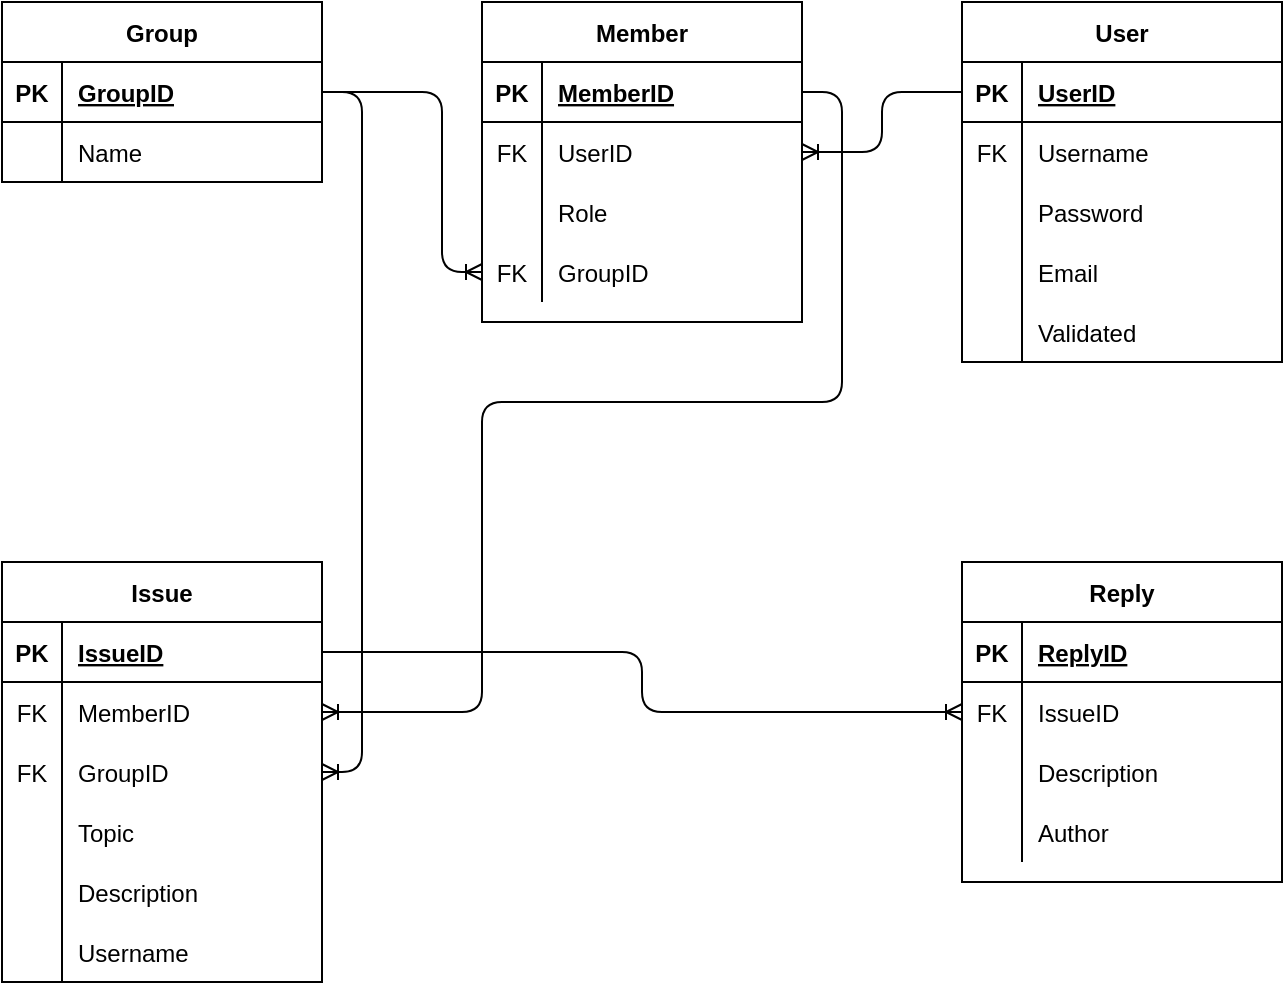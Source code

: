 <mxfile version="13.8.5" type="github">
  <diagram id="bxU3fk7m5OpbvBLP904j" name="Page-1">
    <mxGraphModel dx="1038" dy="575" grid="1" gridSize="10" guides="1" tooltips="1" connect="1" arrows="1" fold="1" page="1" pageScale="1" pageWidth="850" pageHeight="1100" math="0" shadow="0">
      <root>
        <mxCell id="0" />
        <mxCell id="1" parent="0" />
        <mxCell id="K057KEZizGarsnSes37f-97" style="edgeStyle=orthogonalEdgeStyle;rounded=1;orthogonalLoop=1;jettySize=auto;html=1;exitX=1;exitY=0.5;exitDx=0;exitDy=0;entryX=0;entryY=0.5;entryDx=0;entryDy=0;startArrow=none;startFill=0;endArrow=ERoneToMany;endFill=0;" parent="1" source="K057KEZizGarsnSes37f-45" target="K057KEZizGarsnSes37f-88" edge="1">
          <mxGeometry relative="1" as="geometry">
            <Array as="points">
              <mxPoint x="400" y="365" />
              <mxPoint x="400" y="395" />
            </Array>
          </mxGeometry>
        </mxCell>
        <mxCell id="K057KEZizGarsnSes37f-1" value="User" style="shape=table;startSize=30;container=1;collapsible=1;childLayout=tableLayout;fixedRows=1;rowLines=0;fontStyle=1;align=center;resizeLast=1;" parent="1" vertex="1">
          <mxGeometry x="560" y="40" width="160" height="180" as="geometry" />
        </mxCell>
        <mxCell id="K057KEZizGarsnSes37f-2" value="" style="shape=partialRectangle;collapsible=0;dropTarget=0;pointerEvents=0;fillColor=none;top=0;left=0;bottom=1;right=0;points=[[0,0.5],[1,0.5]];portConstraint=eastwest;" parent="K057KEZizGarsnSes37f-1" vertex="1">
          <mxGeometry y="30" width="160" height="30" as="geometry" />
        </mxCell>
        <mxCell id="K057KEZizGarsnSes37f-3" value="PK" style="shape=partialRectangle;connectable=0;fillColor=none;top=0;left=0;bottom=0;right=0;fontStyle=1;overflow=hidden;" parent="K057KEZizGarsnSes37f-2" vertex="1">
          <mxGeometry width="30" height="30" as="geometry" />
        </mxCell>
        <mxCell id="K057KEZizGarsnSes37f-4" value="UserID" style="shape=partialRectangle;connectable=0;fillColor=none;top=0;left=0;bottom=0;right=0;align=left;spacingLeft=6;fontStyle=5;overflow=hidden;" parent="K057KEZizGarsnSes37f-2" vertex="1">
          <mxGeometry x="30" width="130" height="30" as="geometry" />
        </mxCell>
        <mxCell id="K057KEZizGarsnSes37f-5" value="" style="shape=partialRectangle;collapsible=0;dropTarget=0;pointerEvents=0;fillColor=none;top=0;left=0;bottom=0;right=0;points=[[0,0.5],[1,0.5]];portConstraint=eastwest;" parent="K057KEZizGarsnSes37f-1" vertex="1">
          <mxGeometry y="60" width="160" height="30" as="geometry" />
        </mxCell>
        <mxCell id="K057KEZizGarsnSes37f-6" value="FK" style="shape=partialRectangle;connectable=0;fillColor=none;top=0;left=0;bottom=0;right=0;editable=1;overflow=hidden;" parent="K057KEZizGarsnSes37f-5" vertex="1">
          <mxGeometry width="30" height="30" as="geometry" />
        </mxCell>
        <mxCell id="K057KEZizGarsnSes37f-7" value="Username" style="shape=partialRectangle;connectable=0;fillColor=none;top=0;left=0;bottom=0;right=0;align=left;spacingLeft=6;overflow=hidden;" parent="K057KEZizGarsnSes37f-5" vertex="1">
          <mxGeometry x="30" width="130" height="30" as="geometry" />
        </mxCell>
        <mxCell id="K057KEZizGarsnSes37f-8" value="" style="shape=partialRectangle;collapsible=0;dropTarget=0;pointerEvents=0;fillColor=none;top=0;left=0;bottom=0;right=0;points=[[0,0.5],[1,0.5]];portConstraint=eastwest;" parent="K057KEZizGarsnSes37f-1" vertex="1">
          <mxGeometry y="90" width="160" height="30" as="geometry" />
        </mxCell>
        <mxCell id="K057KEZizGarsnSes37f-9" value="" style="shape=partialRectangle;connectable=0;fillColor=none;top=0;left=0;bottom=0;right=0;editable=1;overflow=hidden;" parent="K057KEZizGarsnSes37f-8" vertex="1">
          <mxGeometry width="30" height="30" as="geometry" />
        </mxCell>
        <mxCell id="K057KEZizGarsnSes37f-10" value="Password" style="shape=partialRectangle;connectable=0;fillColor=none;top=0;left=0;bottom=0;right=0;align=left;spacingLeft=6;overflow=hidden;" parent="K057KEZizGarsnSes37f-8" vertex="1">
          <mxGeometry x="30" width="130" height="30" as="geometry" />
        </mxCell>
        <mxCell id="K057KEZizGarsnSes37f-11" value="" style="shape=partialRectangle;collapsible=0;dropTarget=0;pointerEvents=0;fillColor=none;top=0;left=0;bottom=0;right=0;points=[[0,0.5],[1,0.5]];portConstraint=eastwest;" parent="K057KEZizGarsnSes37f-1" vertex="1">
          <mxGeometry y="120" width="160" height="30" as="geometry" />
        </mxCell>
        <mxCell id="K057KEZizGarsnSes37f-12" value="" style="shape=partialRectangle;connectable=0;fillColor=none;top=0;left=0;bottom=0;right=0;editable=1;overflow=hidden;" parent="K057KEZizGarsnSes37f-11" vertex="1">
          <mxGeometry width="30" height="30" as="geometry" />
        </mxCell>
        <mxCell id="K057KEZizGarsnSes37f-13" value="Email" style="shape=partialRectangle;connectable=0;fillColor=none;top=0;left=0;bottom=0;right=0;align=left;spacingLeft=6;overflow=hidden;" parent="K057KEZizGarsnSes37f-11" vertex="1">
          <mxGeometry x="30" width="130" height="30" as="geometry" />
        </mxCell>
        <mxCell id="gorFcoBJhtHLjQZS5to7-1" value="" style="shape=partialRectangle;collapsible=0;dropTarget=0;pointerEvents=0;fillColor=none;top=0;left=0;bottom=0;right=0;points=[[0,0.5],[1,0.5]];portConstraint=eastwest;" parent="K057KEZizGarsnSes37f-1" vertex="1">
          <mxGeometry y="150" width="160" height="30" as="geometry" />
        </mxCell>
        <mxCell id="gorFcoBJhtHLjQZS5to7-2" value="" style="shape=partialRectangle;connectable=0;fillColor=none;top=0;left=0;bottom=0;right=0;editable=1;overflow=hidden;" parent="gorFcoBJhtHLjQZS5to7-1" vertex="1">
          <mxGeometry width="30" height="30" as="geometry" />
        </mxCell>
        <mxCell id="gorFcoBJhtHLjQZS5to7-3" value="Validated" style="shape=partialRectangle;connectable=0;fillColor=none;top=0;left=0;bottom=0;right=0;align=left;spacingLeft=6;overflow=hidden;" parent="gorFcoBJhtHLjQZS5to7-1" vertex="1">
          <mxGeometry x="30" width="130" height="30" as="geometry" />
        </mxCell>
        <mxCell id="K057KEZizGarsnSes37f-19" value="Group" style="shape=table;startSize=30;container=1;collapsible=1;childLayout=tableLayout;fixedRows=1;rowLines=0;fontStyle=1;align=center;resizeLast=1;" parent="1" vertex="1">
          <mxGeometry x="80" y="40" width="160" height="90" as="geometry" />
        </mxCell>
        <mxCell id="K057KEZizGarsnSes37f-20" value="" style="shape=partialRectangle;collapsible=0;dropTarget=0;pointerEvents=0;fillColor=none;top=0;left=0;bottom=1;right=0;points=[[0,0.5],[1,0.5]];portConstraint=eastwest;" parent="K057KEZizGarsnSes37f-19" vertex="1">
          <mxGeometry y="30" width="160" height="30" as="geometry" />
        </mxCell>
        <mxCell id="K057KEZizGarsnSes37f-21" value="PK" style="shape=partialRectangle;connectable=0;fillColor=none;top=0;left=0;bottom=0;right=0;fontStyle=1;overflow=hidden;" parent="K057KEZizGarsnSes37f-20" vertex="1">
          <mxGeometry width="30" height="30" as="geometry" />
        </mxCell>
        <mxCell id="K057KEZizGarsnSes37f-22" value="GroupID" style="shape=partialRectangle;connectable=0;fillColor=none;top=0;left=0;bottom=0;right=0;align=left;spacingLeft=6;fontStyle=5;overflow=hidden;" parent="K057KEZizGarsnSes37f-20" vertex="1">
          <mxGeometry x="30" width="130" height="30" as="geometry" />
        </mxCell>
        <mxCell id="K057KEZizGarsnSes37f-23" value="" style="shape=partialRectangle;collapsible=0;dropTarget=0;pointerEvents=0;fillColor=none;top=0;left=0;bottom=0;right=0;points=[[0,0.5],[1,0.5]];portConstraint=eastwest;" parent="K057KEZizGarsnSes37f-19" vertex="1">
          <mxGeometry y="60" width="160" height="30" as="geometry" />
        </mxCell>
        <mxCell id="K057KEZizGarsnSes37f-24" value="" style="shape=partialRectangle;connectable=0;fillColor=none;top=0;left=0;bottom=0;right=0;editable=1;overflow=hidden;" parent="K057KEZizGarsnSes37f-23" vertex="1">
          <mxGeometry width="30" height="30" as="geometry" />
        </mxCell>
        <mxCell id="K057KEZizGarsnSes37f-25" value="Name" style="shape=partialRectangle;connectable=0;fillColor=none;top=0;left=0;bottom=0;right=0;align=left;spacingLeft=6;overflow=hidden;" parent="K057KEZizGarsnSes37f-23" vertex="1">
          <mxGeometry x="30" width="130" height="30" as="geometry" />
        </mxCell>
        <mxCell id="K057KEZizGarsnSes37f-61" value="Member" style="shape=table;startSize=30;container=1;collapsible=1;childLayout=tableLayout;fixedRows=1;rowLines=0;fontStyle=1;align=center;resizeLast=1;" parent="1" vertex="1">
          <mxGeometry x="320" y="40" width="160" height="160" as="geometry" />
        </mxCell>
        <mxCell id="K057KEZizGarsnSes37f-62" value="" style="shape=partialRectangle;collapsible=0;dropTarget=0;pointerEvents=0;fillColor=none;top=0;left=0;bottom=1;right=0;points=[[0,0.5],[1,0.5]];portConstraint=eastwest;" parent="K057KEZizGarsnSes37f-61" vertex="1">
          <mxGeometry y="30" width="160" height="30" as="geometry" />
        </mxCell>
        <mxCell id="K057KEZizGarsnSes37f-63" value="PK" style="shape=partialRectangle;connectable=0;fillColor=none;top=0;left=0;bottom=0;right=0;fontStyle=1;overflow=hidden;" parent="K057KEZizGarsnSes37f-62" vertex="1">
          <mxGeometry width="30" height="30" as="geometry" />
        </mxCell>
        <mxCell id="K057KEZizGarsnSes37f-64" value="MemberID" style="shape=partialRectangle;connectable=0;fillColor=none;top=0;left=0;bottom=0;right=0;align=left;spacingLeft=6;fontStyle=5;overflow=hidden;" parent="K057KEZizGarsnSes37f-62" vertex="1">
          <mxGeometry x="30" width="130" height="30" as="geometry" />
        </mxCell>
        <mxCell id="K057KEZizGarsnSes37f-65" value="" style="shape=partialRectangle;collapsible=0;dropTarget=0;pointerEvents=0;fillColor=none;top=0;left=0;bottom=0;right=0;points=[[0,0.5],[1,0.5]];portConstraint=eastwest;" parent="K057KEZizGarsnSes37f-61" vertex="1">
          <mxGeometry y="60" width="160" height="30" as="geometry" />
        </mxCell>
        <mxCell id="K057KEZizGarsnSes37f-66" value="FK" style="shape=partialRectangle;connectable=0;fillColor=none;top=0;left=0;bottom=0;right=0;editable=1;overflow=hidden;" parent="K057KEZizGarsnSes37f-65" vertex="1">
          <mxGeometry width="30" height="30" as="geometry" />
        </mxCell>
        <mxCell id="K057KEZizGarsnSes37f-67" value="UserID" style="shape=partialRectangle;connectable=0;fillColor=none;top=0;left=0;bottom=0;right=0;align=left;spacingLeft=6;overflow=hidden;" parent="K057KEZizGarsnSes37f-65" vertex="1">
          <mxGeometry x="30" width="130" height="30" as="geometry" />
        </mxCell>
        <mxCell id="K057KEZizGarsnSes37f-68" value="" style="shape=partialRectangle;collapsible=0;dropTarget=0;pointerEvents=0;fillColor=none;top=0;left=0;bottom=0;right=0;points=[[0,0.5],[1,0.5]];portConstraint=eastwest;" parent="K057KEZizGarsnSes37f-61" vertex="1">
          <mxGeometry y="90" width="160" height="30" as="geometry" />
        </mxCell>
        <mxCell id="K057KEZizGarsnSes37f-69" value="" style="shape=partialRectangle;connectable=0;fillColor=none;top=0;left=0;bottom=0;right=0;editable=1;overflow=hidden;" parent="K057KEZizGarsnSes37f-68" vertex="1">
          <mxGeometry width="30" height="30" as="geometry" />
        </mxCell>
        <mxCell id="K057KEZizGarsnSes37f-70" value="Role" style="shape=partialRectangle;connectable=0;fillColor=none;top=0;left=0;bottom=0;right=0;align=left;spacingLeft=6;overflow=hidden;" parent="K057KEZizGarsnSes37f-68" vertex="1">
          <mxGeometry x="30" width="130" height="30" as="geometry" />
        </mxCell>
        <mxCell id="C0lO07PQezxtDtZni_u9-1" value="" style="shape=partialRectangle;collapsible=0;dropTarget=0;pointerEvents=0;fillColor=none;top=0;left=0;bottom=0;right=0;points=[[0,0.5],[1,0.5]];portConstraint=eastwest;" vertex="1" parent="K057KEZizGarsnSes37f-61">
          <mxGeometry y="120" width="160" height="30" as="geometry" />
        </mxCell>
        <mxCell id="C0lO07PQezxtDtZni_u9-2" value="FK" style="shape=partialRectangle;connectable=0;fillColor=none;top=0;left=0;bottom=0;right=0;editable=1;overflow=hidden;" vertex="1" parent="C0lO07PQezxtDtZni_u9-1">
          <mxGeometry width="30" height="30" as="geometry" />
        </mxCell>
        <mxCell id="C0lO07PQezxtDtZni_u9-3" value="GroupID" style="shape=partialRectangle;connectable=0;fillColor=none;top=0;left=0;bottom=0;right=0;align=left;spacingLeft=6;overflow=hidden;" vertex="1" parent="C0lO07PQezxtDtZni_u9-1">
          <mxGeometry x="30" width="130" height="30" as="geometry" />
        </mxCell>
        <mxCell id="K057KEZizGarsnSes37f-44" value="Issue" style="shape=table;startSize=30;container=1;collapsible=1;childLayout=tableLayout;fixedRows=1;rowLines=0;fontStyle=1;align=center;resizeLast=1;" parent="1" vertex="1">
          <mxGeometry x="80" y="320" width="160" height="210" as="geometry" />
        </mxCell>
        <mxCell id="K057KEZizGarsnSes37f-45" value="" style="shape=partialRectangle;collapsible=0;dropTarget=0;pointerEvents=0;fillColor=none;top=0;left=0;bottom=1;right=0;points=[[0,0.5],[1,0.5]];portConstraint=eastwest;" parent="K057KEZizGarsnSes37f-44" vertex="1">
          <mxGeometry y="30" width="160" height="30" as="geometry" />
        </mxCell>
        <mxCell id="K057KEZizGarsnSes37f-46" value="PK" style="shape=partialRectangle;connectable=0;fillColor=none;top=0;left=0;bottom=0;right=0;fontStyle=1;overflow=hidden;" parent="K057KEZizGarsnSes37f-45" vertex="1">
          <mxGeometry width="30" height="30" as="geometry" />
        </mxCell>
        <mxCell id="K057KEZizGarsnSes37f-47" value="IssueID" style="shape=partialRectangle;connectable=0;fillColor=none;top=0;left=0;bottom=0;right=0;align=left;spacingLeft=6;fontStyle=5;overflow=hidden;" parent="K057KEZizGarsnSes37f-45" vertex="1">
          <mxGeometry x="30" width="130" height="30" as="geometry" />
        </mxCell>
        <mxCell id="K057KEZizGarsnSes37f-48" value="" style="shape=partialRectangle;collapsible=0;dropTarget=0;pointerEvents=0;fillColor=none;top=0;left=0;bottom=0;right=0;points=[[0,0.5],[1,0.5]];portConstraint=eastwest;" parent="K057KEZizGarsnSes37f-44" vertex="1">
          <mxGeometry y="60" width="160" height="30" as="geometry" />
        </mxCell>
        <mxCell id="K057KEZizGarsnSes37f-49" value="FK" style="shape=partialRectangle;connectable=0;fillColor=none;top=0;left=0;bottom=0;right=0;editable=1;overflow=hidden;" parent="K057KEZizGarsnSes37f-48" vertex="1">
          <mxGeometry width="30" height="30" as="geometry" />
        </mxCell>
        <mxCell id="K057KEZizGarsnSes37f-50" value="MemberID" style="shape=partialRectangle;connectable=0;fillColor=none;top=0;left=0;bottom=0;right=0;align=left;spacingLeft=6;overflow=hidden;" parent="K057KEZizGarsnSes37f-48" vertex="1">
          <mxGeometry x="30" width="130" height="30" as="geometry" />
        </mxCell>
        <mxCell id="-EIr2ZvPRp1JUZntUvu1-2" value="" style="shape=partialRectangle;collapsible=0;dropTarget=0;pointerEvents=0;fillColor=none;top=0;left=0;bottom=0;right=0;points=[[0,0.5],[1,0.5]];portConstraint=eastwest;" parent="K057KEZizGarsnSes37f-44" vertex="1">
          <mxGeometry y="90" width="160" height="30" as="geometry" />
        </mxCell>
        <mxCell id="-EIr2ZvPRp1JUZntUvu1-3" value="FK" style="shape=partialRectangle;connectable=0;fillColor=none;top=0;left=0;bottom=0;right=0;editable=1;overflow=hidden;" parent="-EIr2ZvPRp1JUZntUvu1-2" vertex="1">
          <mxGeometry width="30" height="30" as="geometry" />
        </mxCell>
        <mxCell id="-EIr2ZvPRp1JUZntUvu1-4" value="GroupID" style="shape=partialRectangle;connectable=0;fillColor=none;top=0;left=0;bottom=0;right=0;align=left;spacingLeft=6;overflow=hidden;" parent="-EIr2ZvPRp1JUZntUvu1-2" vertex="1">
          <mxGeometry x="30" width="130" height="30" as="geometry" />
        </mxCell>
        <mxCell id="K057KEZizGarsnSes37f-51" value="" style="shape=partialRectangle;collapsible=0;dropTarget=0;pointerEvents=0;fillColor=none;top=0;left=0;bottom=0;right=0;points=[[0,0.5],[1,0.5]];portConstraint=eastwest;" parent="K057KEZizGarsnSes37f-44" vertex="1">
          <mxGeometry y="120" width="160" height="30" as="geometry" />
        </mxCell>
        <mxCell id="K057KEZizGarsnSes37f-52" value="" style="shape=partialRectangle;connectable=0;fillColor=none;top=0;left=0;bottom=0;right=0;editable=1;overflow=hidden;" parent="K057KEZizGarsnSes37f-51" vertex="1">
          <mxGeometry width="30" height="30" as="geometry" />
        </mxCell>
        <mxCell id="K057KEZizGarsnSes37f-53" value="Topic" style="shape=partialRectangle;connectable=0;fillColor=none;top=0;left=0;bottom=0;right=0;align=left;spacingLeft=6;overflow=hidden;" parent="K057KEZizGarsnSes37f-51" vertex="1">
          <mxGeometry x="30" width="130" height="30" as="geometry" />
        </mxCell>
        <mxCell id="K057KEZizGarsnSes37f-54" value="" style="shape=partialRectangle;collapsible=0;dropTarget=0;pointerEvents=0;fillColor=none;top=0;left=0;bottom=0;right=0;points=[[0,0.5],[1,0.5]];portConstraint=eastwest;" parent="K057KEZizGarsnSes37f-44" vertex="1">
          <mxGeometry y="150" width="160" height="30" as="geometry" />
        </mxCell>
        <mxCell id="K057KEZizGarsnSes37f-55" value="" style="shape=partialRectangle;connectable=0;fillColor=none;top=0;left=0;bottom=0;right=0;editable=1;overflow=hidden;" parent="K057KEZizGarsnSes37f-54" vertex="1">
          <mxGeometry width="30" height="30" as="geometry" />
        </mxCell>
        <mxCell id="K057KEZizGarsnSes37f-56" value="Description" style="shape=partialRectangle;connectable=0;fillColor=none;top=0;left=0;bottom=0;right=0;align=left;spacingLeft=6;overflow=hidden;" parent="K057KEZizGarsnSes37f-54" vertex="1">
          <mxGeometry x="30" width="130" height="30" as="geometry" />
        </mxCell>
        <mxCell id="K057KEZizGarsnSes37f-74" value="" style="shape=partialRectangle;collapsible=0;dropTarget=0;pointerEvents=0;fillColor=none;top=0;left=0;bottom=0;right=0;points=[[0,0.5],[1,0.5]];portConstraint=eastwest;" parent="K057KEZizGarsnSes37f-44" vertex="1">
          <mxGeometry y="180" width="160" height="30" as="geometry" />
        </mxCell>
        <mxCell id="K057KEZizGarsnSes37f-75" value="" style="shape=partialRectangle;connectable=0;fillColor=none;top=0;left=0;bottom=0;right=0;editable=1;overflow=hidden;" parent="K057KEZizGarsnSes37f-74" vertex="1">
          <mxGeometry width="30" height="30" as="geometry" />
        </mxCell>
        <mxCell id="K057KEZizGarsnSes37f-76" value="Username" style="shape=partialRectangle;connectable=0;fillColor=none;top=0;left=0;bottom=0;right=0;align=left;spacingLeft=6;overflow=hidden;" parent="K057KEZizGarsnSes37f-74" vertex="1">
          <mxGeometry x="30" width="130" height="30" as="geometry" />
        </mxCell>
        <mxCell id="K057KEZizGarsnSes37f-84" value="Reply" style="shape=table;startSize=30;container=1;collapsible=1;childLayout=tableLayout;fixedRows=1;rowLines=0;fontStyle=1;align=center;resizeLast=1;" parent="1" vertex="1">
          <mxGeometry x="560" y="320" width="160" height="160" as="geometry" />
        </mxCell>
        <mxCell id="K057KEZizGarsnSes37f-85" value="" style="shape=partialRectangle;collapsible=0;dropTarget=0;pointerEvents=0;fillColor=none;top=0;left=0;bottom=1;right=0;points=[[0,0.5],[1,0.5]];portConstraint=eastwest;" parent="K057KEZizGarsnSes37f-84" vertex="1">
          <mxGeometry y="30" width="160" height="30" as="geometry" />
        </mxCell>
        <mxCell id="K057KEZizGarsnSes37f-86" value="PK" style="shape=partialRectangle;connectable=0;fillColor=none;top=0;left=0;bottom=0;right=0;fontStyle=1;overflow=hidden;" parent="K057KEZizGarsnSes37f-85" vertex="1">
          <mxGeometry width="30" height="30" as="geometry" />
        </mxCell>
        <mxCell id="K057KEZizGarsnSes37f-87" value="ReplyID" style="shape=partialRectangle;connectable=0;fillColor=none;top=0;left=0;bottom=0;right=0;align=left;spacingLeft=6;fontStyle=5;overflow=hidden;" parent="K057KEZizGarsnSes37f-85" vertex="1">
          <mxGeometry x="30" width="130" height="30" as="geometry" />
        </mxCell>
        <mxCell id="K057KEZizGarsnSes37f-88" value="" style="shape=partialRectangle;collapsible=0;dropTarget=0;pointerEvents=0;fillColor=none;top=0;left=0;bottom=0;right=0;points=[[0,0.5],[1,0.5]];portConstraint=eastwest;" parent="K057KEZizGarsnSes37f-84" vertex="1">
          <mxGeometry y="60" width="160" height="30" as="geometry" />
        </mxCell>
        <mxCell id="K057KEZizGarsnSes37f-89" value="FK" style="shape=partialRectangle;connectable=0;fillColor=none;top=0;left=0;bottom=0;right=0;editable=1;overflow=hidden;" parent="K057KEZizGarsnSes37f-88" vertex="1">
          <mxGeometry width="30" height="30" as="geometry" />
        </mxCell>
        <mxCell id="K057KEZizGarsnSes37f-90" value="IssueID" style="shape=partialRectangle;connectable=0;fillColor=none;top=0;left=0;bottom=0;right=0;align=left;spacingLeft=6;overflow=hidden;" parent="K057KEZizGarsnSes37f-88" vertex="1">
          <mxGeometry x="30" width="130" height="30" as="geometry" />
        </mxCell>
        <mxCell id="K057KEZizGarsnSes37f-91" value="" style="shape=partialRectangle;collapsible=0;dropTarget=0;pointerEvents=0;fillColor=none;top=0;left=0;bottom=0;right=0;points=[[0,0.5],[1,0.5]];portConstraint=eastwest;" parent="K057KEZizGarsnSes37f-84" vertex="1">
          <mxGeometry y="90" width="160" height="30" as="geometry" />
        </mxCell>
        <mxCell id="K057KEZizGarsnSes37f-92" value="" style="shape=partialRectangle;connectable=0;fillColor=none;top=0;left=0;bottom=0;right=0;editable=1;overflow=hidden;" parent="K057KEZizGarsnSes37f-91" vertex="1">
          <mxGeometry width="30" height="30" as="geometry" />
        </mxCell>
        <mxCell id="K057KEZizGarsnSes37f-93" value="Description" style="shape=partialRectangle;connectable=0;fillColor=none;top=0;left=0;bottom=0;right=0;align=left;spacingLeft=6;overflow=hidden;" parent="K057KEZizGarsnSes37f-91" vertex="1">
          <mxGeometry x="30" width="130" height="30" as="geometry" />
        </mxCell>
        <mxCell id="K057KEZizGarsnSes37f-94" value="" style="shape=partialRectangle;collapsible=0;dropTarget=0;pointerEvents=0;fillColor=none;top=0;left=0;bottom=0;right=0;points=[[0,0.5],[1,0.5]];portConstraint=eastwest;" parent="K057KEZizGarsnSes37f-84" vertex="1">
          <mxGeometry y="120" width="160" height="30" as="geometry" />
        </mxCell>
        <mxCell id="K057KEZizGarsnSes37f-95" value="" style="shape=partialRectangle;connectable=0;fillColor=none;top=0;left=0;bottom=0;right=0;editable=1;overflow=hidden;" parent="K057KEZizGarsnSes37f-94" vertex="1">
          <mxGeometry width="30" height="30" as="geometry" />
        </mxCell>
        <mxCell id="K057KEZizGarsnSes37f-96" value="Author" style="shape=partialRectangle;connectable=0;fillColor=none;top=0;left=0;bottom=0;right=0;align=left;spacingLeft=6;overflow=hidden;" parent="K057KEZizGarsnSes37f-94" vertex="1">
          <mxGeometry x="30" width="130" height="30" as="geometry" />
        </mxCell>
        <mxCell id="-EIr2ZvPRp1JUZntUvu1-7" style="edgeStyle=orthogonalEdgeStyle;rounded=1;orthogonalLoop=1;jettySize=auto;html=1;exitX=0;exitY=0.5;exitDx=0;exitDy=0;entryX=1;entryY=0.5;entryDx=0;entryDy=0;endArrow=ERoneToMany;endFill=0;" parent="1" source="K057KEZizGarsnSes37f-2" target="K057KEZizGarsnSes37f-65" edge="1">
          <mxGeometry relative="1" as="geometry" />
        </mxCell>
        <mxCell id="-EIr2ZvPRp1JUZntUvu1-8" style="edgeStyle=orthogonalEdgeStyle;rounded=1;orthogonalLoop=1;jettySize=auto;html=1;exitX=1;exitY=0.5;exitDx=0;exitDy=0;entryX=1;entryY=0.5;entryDx=0;entryDy=0;endArrow=ERoneToMany;endFill=0;" parent="1" source="K057KEZizGarsnSes37f-62" target="K057KEZizGarsnSes37f-48" edge="1">
          <mxGeometry relative="1" as="geometry">
            <Array as="points">
              <mxPoint x="500" y="85" />
              <mxPoint x="500" y="240" />
              <mxPoint x="320" y="240" />
              <mxPoint x="320" y="395" />
            </Array>
          </mxGeometry>
        </mxCell>
        <mxCell id="C0lO07PQezxtDtZni_u9-4" style="edgeStyle=orthogonalEdgeStyle;rounded=1;orthogonalLoop=1;jettySize=auto;html=1;exitX=0;exitY=0.5;exitDx=0;exitDy=0;entryX=1;entryY=0.5;entryDx=0;entryDy=0;startArrow=ERoneToMany;startFill=0;endArrow=none;endFill=0;" edge="1" parent="1" source="C0lO07PQezxtDtZni_u9-1" target="K057KEZizGarsnSes37f-20">
          <mxGeometry relative="1" as="geometry">
            <Array as="points">
              <mxPoint x="300" y="175" />
              <mxPoint x="300" y="85" />
            </Array>
          </mxGeometry>
        </mxCell>
        <mxCell id="C0lO07PQezxtDtZni_u9-5" style="edgeStyle=orthogonalEdgeStyle;rounded=1;orthogonalLoop=1;jettySize=auto;html=1;exitX=1;exitY=0.5;exitDx=0;exitDy=0;entryX=1;entryY=0.5;entryDx=0;entryDy=0;startArrow=none;startFill=0;endArrow=ERoneToMany;endFill=0;" edge="1" parent="1" source="K057KEZizGarsnSes37f-20" target="-EIr2ZvPRp1JUZntUvu1-2">
          <mxGeometry relative="1" as="geometry" />
        </mxCell>
      </root>
    </mxGraphModel>
  </diagram>
</mxfile>
